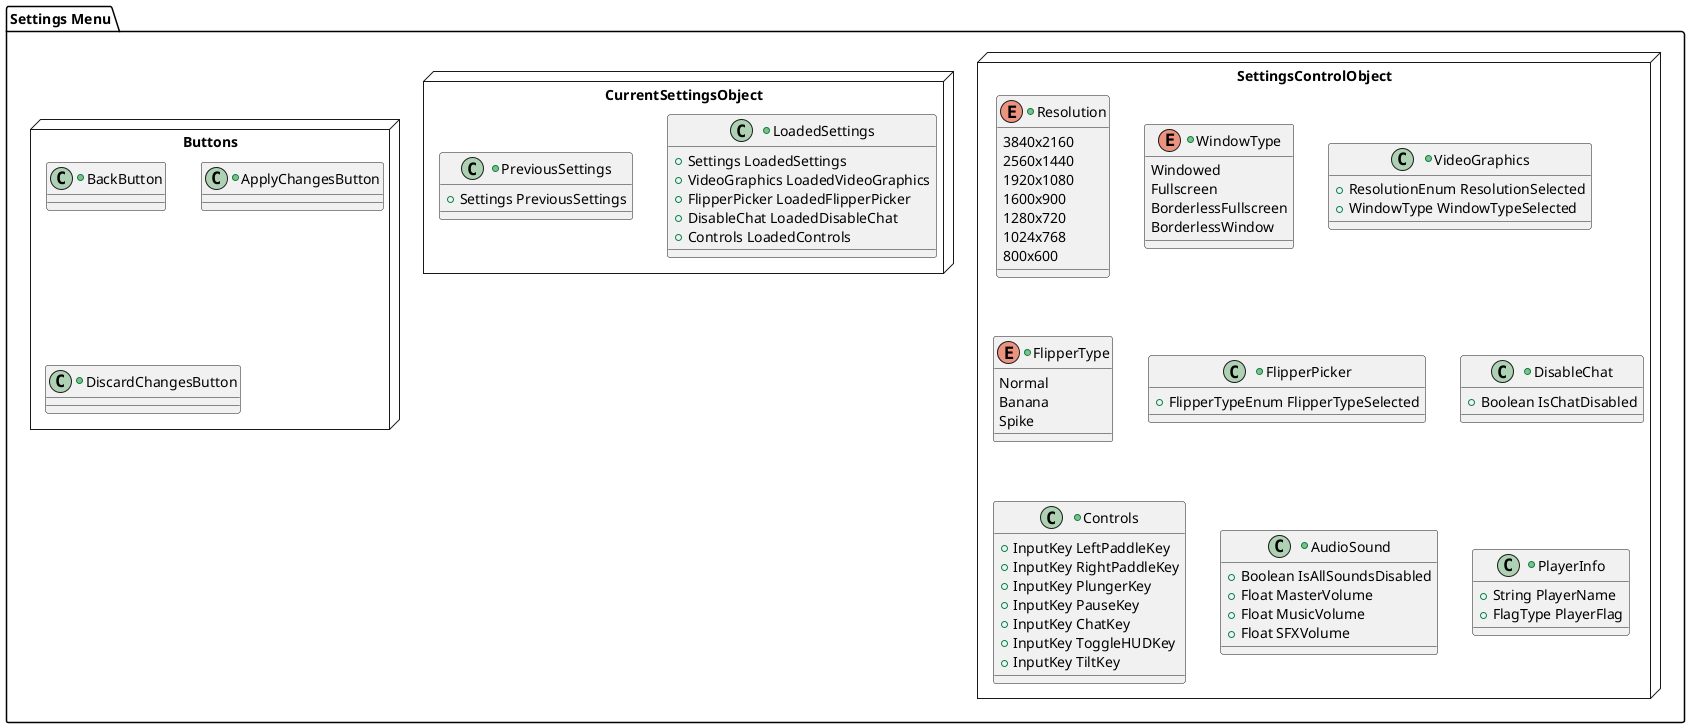 



@startuml SettingsMenuClassDiagram


top to bottom direction

package "Settings Menu" {

    package SettingsControlObject <<Node>> {



        +Enum "Resolution" as ResolutionEnum {
            3840x2160
            2560x1440
            1920x1080
            1600x900
            1280x720
            1024x768
            800x600
        }

        +Enum "WindowType" as WindowTypeEnum {
            Windowed
            Fullscreen
            BorderlessFullscreen
            BorderlessWindow
        }

        +Class "VideoGraphics" as VideoGraphicsClass{
            +ResolutionEnum ResolutionSelected
            +WindowType WindowTypeSelected
        }



        ' This class will be to control the video graphics of the game
        ' Resolution
        ' Window Type - Windowed, fullscreen, Borderless Fullscreen, Borderless Window
        ' VSync
        ' AntiAliasing
        ' Texture Quality
        ' Shadow Quality
        ' Post Processing
        ' Bloom
        ' Motion Blur
        ' Depth of Field
        ' Ambient Occlusion
        ' Most of these are unused in such a simple game like this.




        +Enum "FlipperType" as FlipperTypeEnum {
            Normal
            Banana
            Spike
        }

        +Class "FlipperPicker" as FlipperPickerClass {
            +FlipperTypeEnum FlipperTypeSelected
        }

        +Class "DisableChat" as DisableChatClass {
            +Boolean IsChatDisabled
        }

        +Class "Controls" as ControlsClass {
            ' When chatting ignore other keys
            +InputKey LeftPaddleKey
            +InputKey RightPaddleKey
            +InputKey PlungerKey
            +InputKey PauseKey
            +InputKey ChatKey
            +InputKey ToggleHUDKey
            +InputKey TiltKey

        }

        +Class "AudioSound" as AudioSoundClass {
            +Boolean IsAllSoundsDisabled
            +Float MasterVolume
            +Float MusicVolume
            +Float SFXVolume
        }




        +Class "PlayerInfo" as PlayerInfoClass{
            ' Dissallow modification during gameplay
            +String PlayerName
            +FlagType PlayerFlag
        }


    }





    package CurrentSettingsObject <<Node>> {

        +Class "LoadedSettings" as LoadedSettingsClass {
            +Settings LoadedSettings
            +VideoGraphics LoadedVideoGraphics
            +FlipperPicker LoadedFlipperPicker
            +DisableChat LoadedDisableChat
            +Controls LoadedControls

        }

        +Class "PreviousSettings" as PreviousSettingsClass {
            +Settings PreviousSettings
        }

    }

    package Buttons <<Node>> {
        ' Buttons
        +Class "BackButton" as BackButtonClass {

        }

        +Class "ApplyChangesButton" as ApplyChangesButtonClass {

        }

        +Class "DiscardChangesButton" as DiscardChangesButtonClass {

        }
    }





}













@enduml














